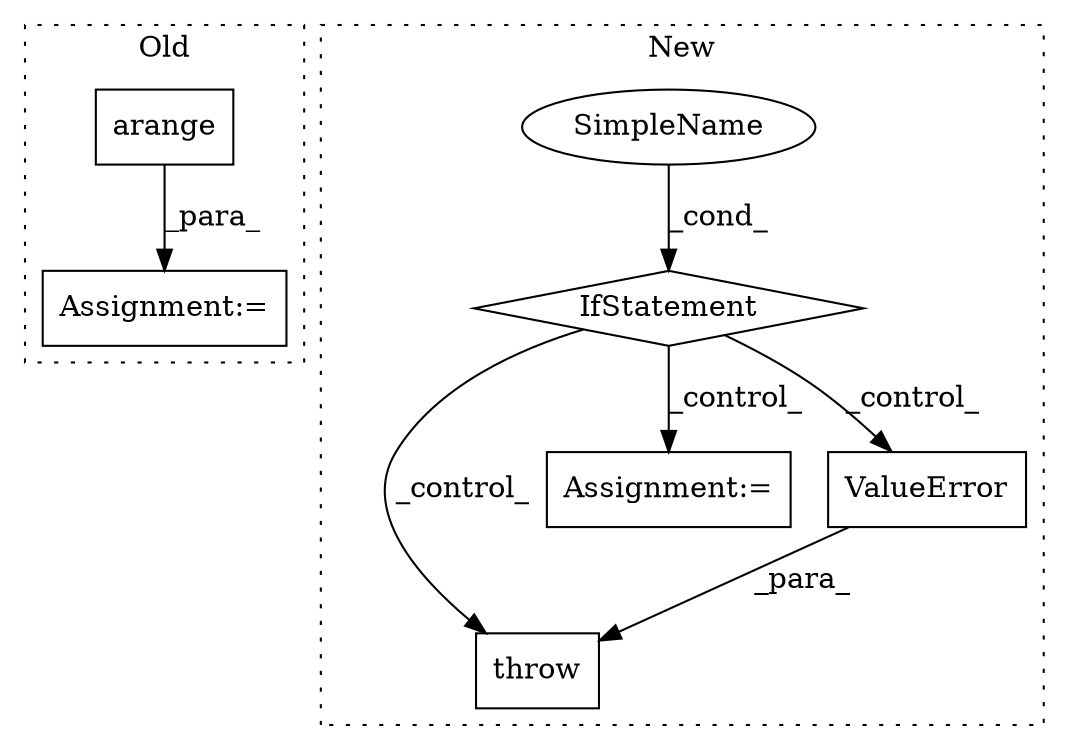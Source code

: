digraph G {
subgraph cluster0 {
1 [label="arange" a="32" s="7242,7257" l="7,1" shape="box"];
3 [label="Assignment:=" a="7" s="7171,7258" l="57,2" shape="box"];
label = "Old";
style="dotted";
}
subgraph cluster1 {
2 [label="throw" a="53" s="6167" l="6" shape="box"];
4 [label="IfStatement" a="25" s="6137,6157" l="4,2" shape="diamond"];
5 [label="SimpleName" a="42" s="" l="" shape="ellipse"];
6 [label="Assignment:=" a="7" s="6693" l="1" shape="box"];
7 [label="ValueError" a="32" s="6173,6232" l="11,1" shape="box"];
label = "New";
style="dotted";
}
1 -> 3 [label="_para_"];
4 -> 2 [label="_control_"];
4 -> 7 [label="_control_"];
4 -> 6 [label="_control_"];
5 -> 4 [label="_cond_"];
7 -> 2 [label="_para_"];
}